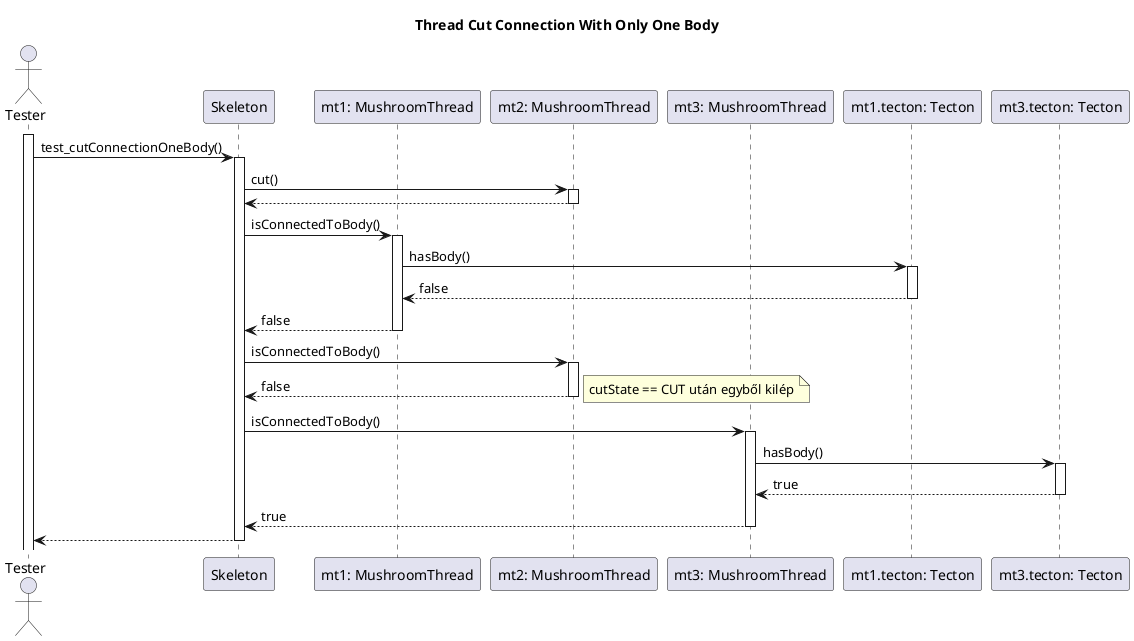 @startuml Thread Cut Connection Only One Body

title Thread Cut Connection With Only One Body

actor "Tester" as tester
participant "Skeleton" as  skeleton

participant "mt1: MushroomThread" as mt1
participant "mt2: MushroomThread" as mt2
participant "mt3: MushroomThread" as mt3

participant "mt1.tecton: Tecton" as t1
participant "mt3.tecton: Tecton" as t3

activate tester

tester -> skeleton: test_cutConnectionOneBody()
activate skeleton

' CUT
skeleton -> mt2: cut()
activate mt2
mt2 --> skeleton 
deactivate mt2

' MT1
skeleton -> mt1: isConnectedToBody()
activate mt1

mt1 -> t1: hasBody()
activate t1
t1 --> mt1: false
deactivate t1

mt1 --> skeleton: false
deactivate mt1

' MT2

skeleton -> mt2: isConnectedToBody()
activate mt2
mt2 --> skeleton: false 
note right: cutState == CUT után egyből kilép
deactivate mt2

' MT3
skeleton -> mt3: isConnectedToBody()
activate mt3

mt3 -> t3: hasBody()
activate t3
t3 --> mt3: true
deactivate t3

mt3 --> skeleton: true
deactivate mt3

skeleton --> tester
deactivate skeleton

@enduml